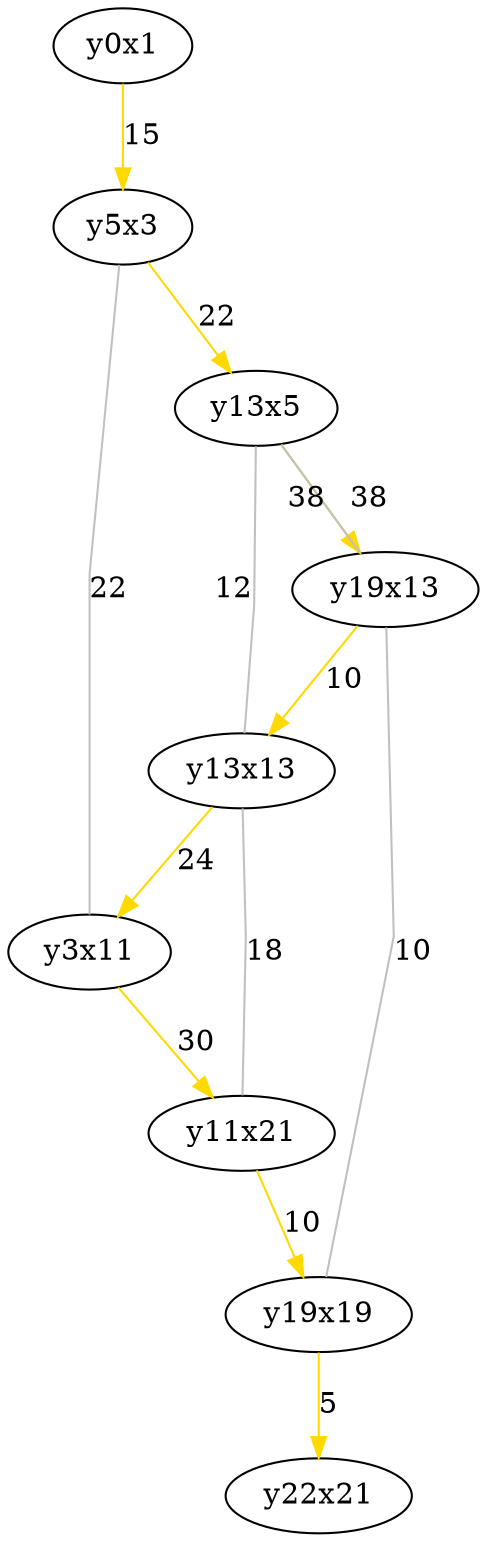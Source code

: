 strict digraph G {
    splines = false;
    y13x5;
    y11x21;
    y3x11;
    y5x3;
    y22x21;
    y0x1;
    y19x13;
    y13x13;
    y19x19;

    subgraph Longest {
        node [style = "filled"; fillcolor = "#ffd900";];
        edge [color = "#ffd900";];
        y0x1 -> y5x3 [label = "15";];
        y11x21 -> y19x19 [label = "10";];
        y3x11 -> y11x21 [label = "30";];
        y13x13 -> y3x11 [label = "24";];
        y13x5 -> y19x13 [label = "38";];
        y19x19 -> y22x21 [label = "5";];
        y5x3 -> y13x5 [label = "22";];
        y19x13 -> y13x13 [label = "10";];
    }

    subgraph All {
        edge [dir = none; color = "gray";];
        y19x19 -> y22x21 [label = "5";];
        y19x13 -> y13x5 [label = "38";];
        y19x19 -> y19x13 [label = "10";];
        y13x13 -> y13x5 [label = "12";];
        y0x1 -> y5x3 [label = "15";];
        y13x13 -> y11x21 [label = "18";];
        y5x3 -> y3x11 [label = "22";];
        y13x13 -> y3x11 [label = "24";];
        y3x11 -> y11x21 [label = "30";];
    }
}
